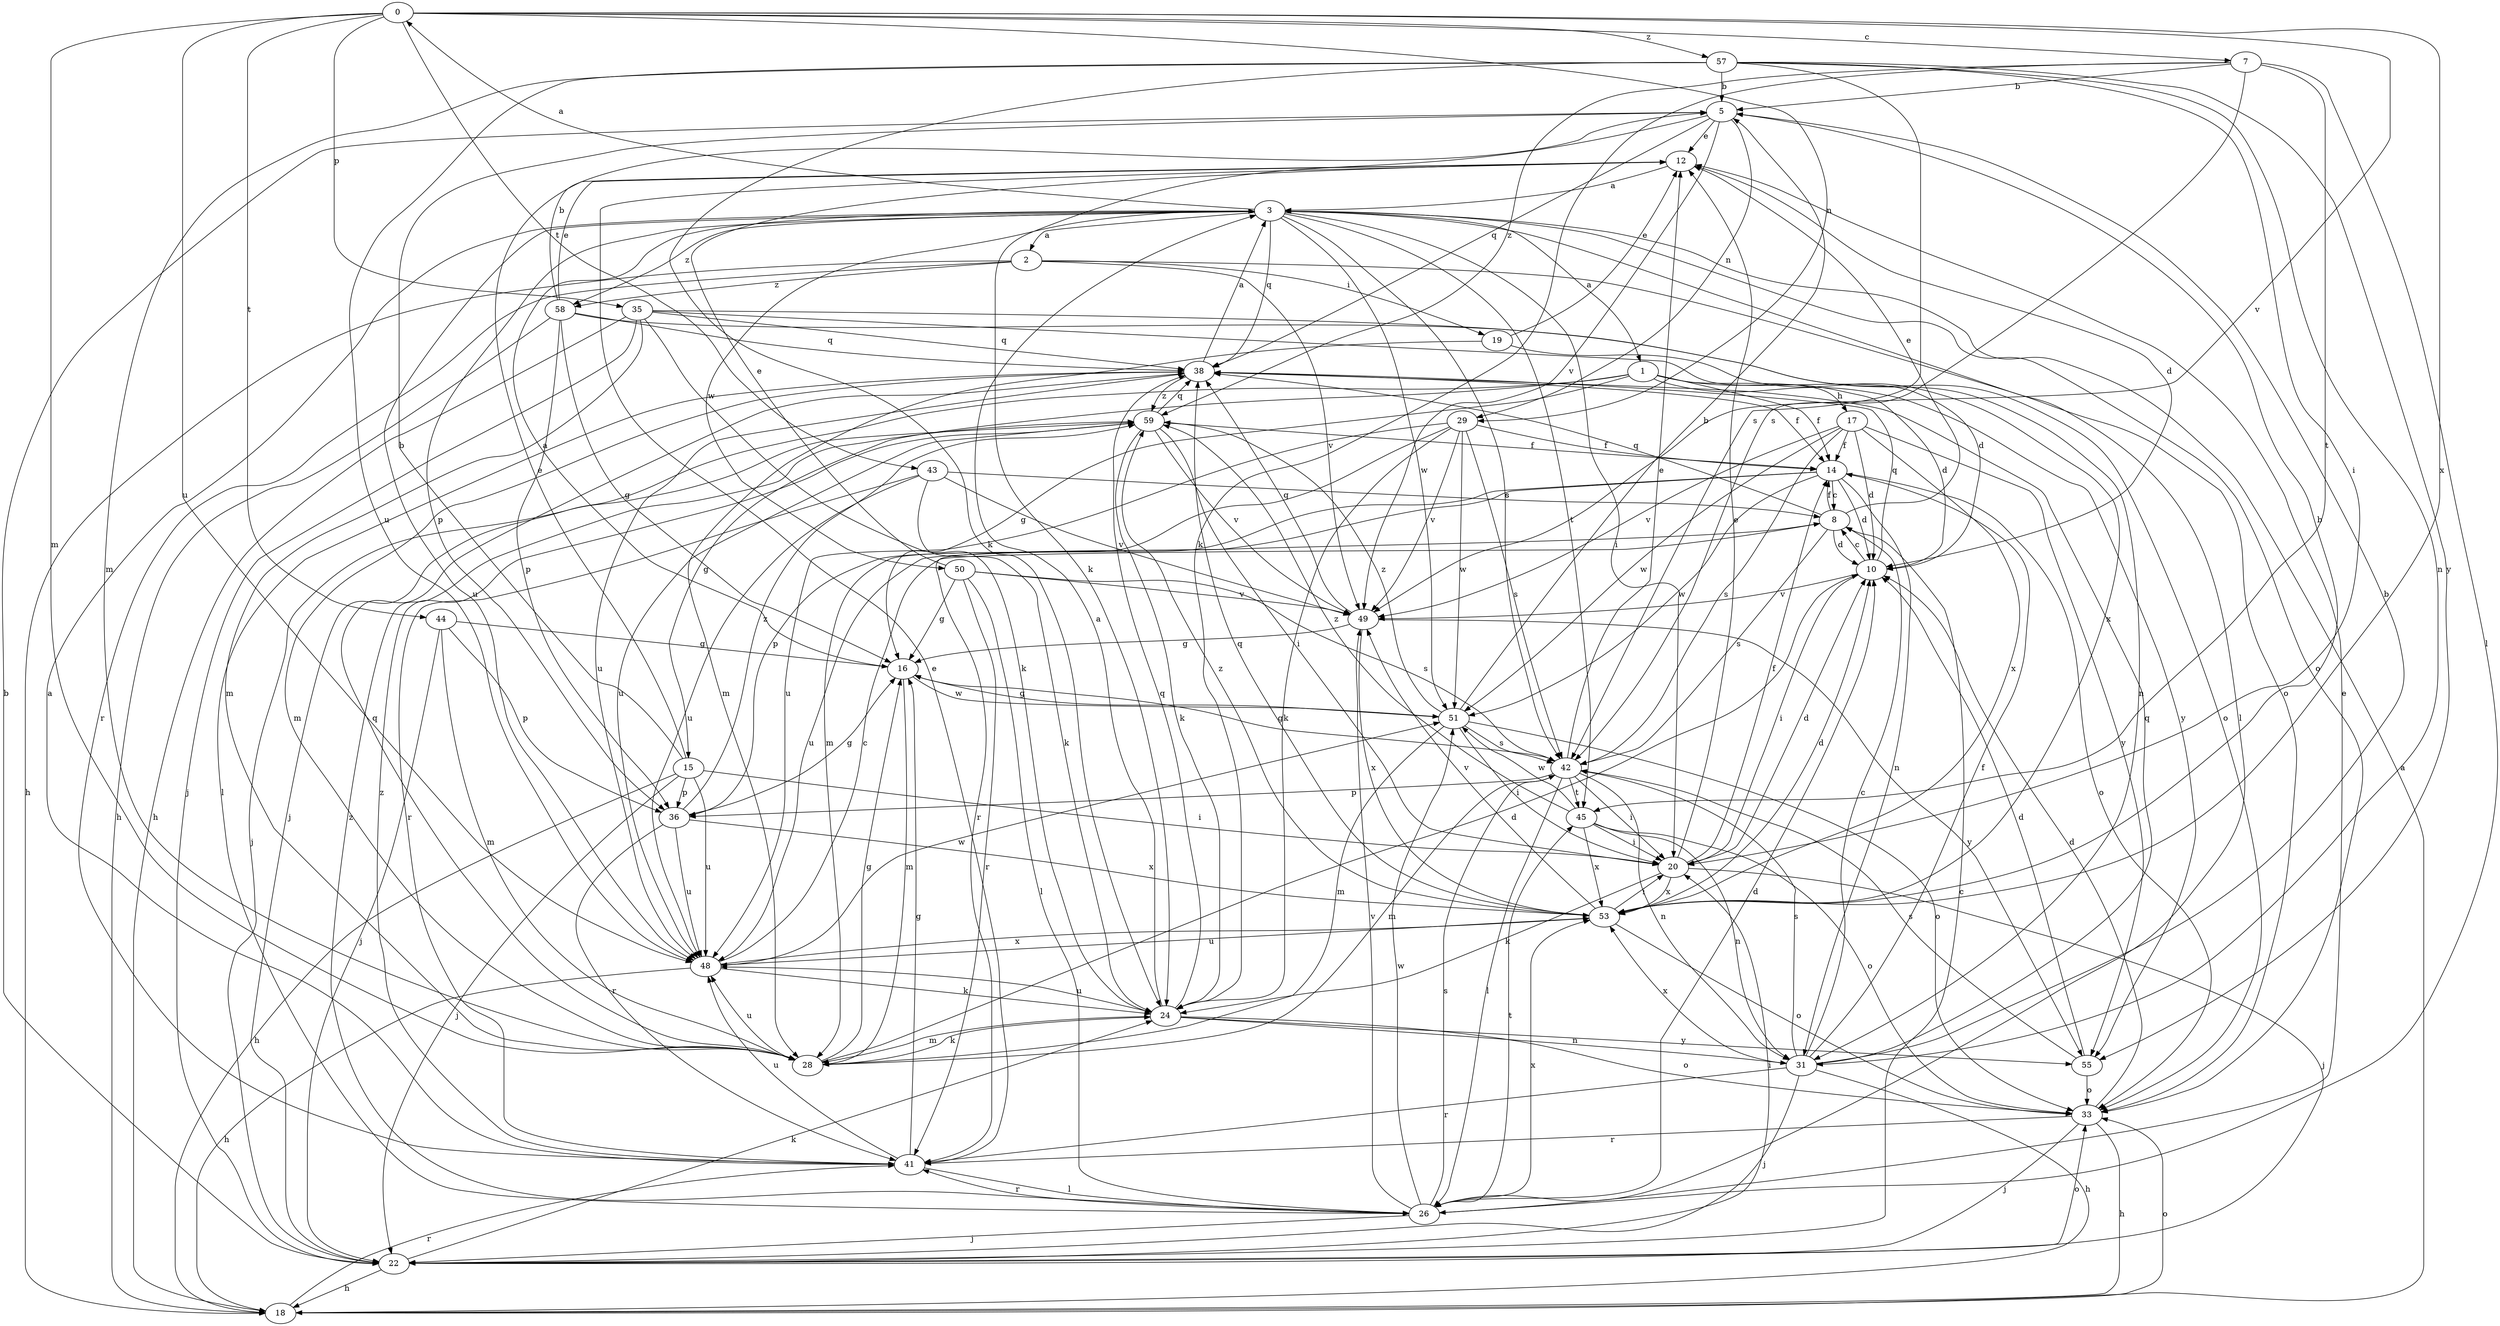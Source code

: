 strict digraph  {
0;
1;
2;
3;
5;
7;
8;
10;
12;
14;
15;
16;
17;
18;
19;
20;
22;
24;
26;
28;
29;
31;
33;
35;
36;
38;
41;
42;
43;
44;
45;
48;
49;
50;
51;
53;
55;
57;
58;
59;
0 -> 7  [label=c];
0 -> 28  [label=m];
0 -> 29  [label=n];
0 -> 35  [label=p];
0 -> 43  [label=t];
0 -> 44  [label=t];
0 -> 48  [label=u];
0 -> 49  [label=v];
0 -> 53  [label=x];
0 -> 57  [label=z];
1 -> 10  [label=d];
1 -> 14  [label=f];
1 -> 15  [label=g];
1 -> 16  [label=g];
1 -> 17  [label=h];
1 -> 22  [label=j];
1 -> 55  [label=y];
2 -> 18  [label=h];
2 -> 19  [label=i];
2 -> 33  [label=o];
2 -> 41  [label=r];
2 -> 49  [label=v];
2 -> 58  [label=z];
3 -> 0  [label=a];
3 -> 1  [label=a];
3 -> 2  [label=a];
3 -> 20  [label=i];
3 -> 26  [label=l];
3 -> 33  [label=o];
3 -> 36  [label=p];
3 -> 38  [label=q];
3 -> 42  [label=s];
3 -> 45  [label=t];
3 -> 48  [label=u];
3 -> 50  [label=w];
3 -> 51  [label=w];
3 -> 58  [label=z];
5 -> 12  [label=e];
5 -> 24  [label=k];
5 -> 29  [label=n];
5 -> 38  [label=q];
5 -> 49  [label=v];
7 -> 5  [label=b];
7 -> 24  [label=k];
7 -> 26  [label=l];
7 -> 42  [label=s];
7 -> 45  [label=t];
7 -> 59  [label=z];
8 -> 10  [label=d];
8 -> 12  [label=e];
8 -> 14  [label=f];
8 -> 38  [label=q];
8 -> 42  [label=s];
8 -> 48  [label=u];
10 -> 8  [label=c];
10 -> 20  [label=i];
10 -> 38  [label=q];
10 -> 49  [label=v];
12 -> 3  [label=a];
12 -> 10  [label=d];
14 -> 8  [label=c];
14 -> 10  [label=d];
14 -> 31  [label=n];
14 -> 33  [label=o];
14 -> 36  [label=p];
14 -> 41  [label=r];
14 -> 51  [label=w];
15 -> 5  [label=b];
15 -> 12  [label=e];
15 -> 18  [label=h];
15 -> 20  [label=i];
15 -> 22  [label=j];
15 -> 36  [label=p];
15 -> 48  [label=u];
16 -> 3  [label=a];
16 -> 28  [label=m];
16 -> 51  [label=w];
17 -> 10  [label=d];
17 -> 14  [label=f];
17 -> 42  [label=s];
17 -> 49  [label=v];
17 -> 51  [label=w];
17 -> 53  [label=x];
17 -> 55  [label=y];
18 -> 3  [label=a];
18 -> 33  [label=o];
18 -> 41  [label=r];
19 -> 12  [label=e];
19 -> 28  [label=m];
19 -> 53  [label=x];
20 -> 10  [label=d];
20 -> 12  [label=e];
20 -> 14  [label=f];
20 -> 22  [label=j];
20 -> 24  [label=k];
20 -> 53  [label=x];
22 -> 5  [label=b];
22 -> 8  [label=c];
22 -> 18  [label=h];
22 -> 20  [label=i];
22 -> 24  [label=k];
22 -> 33  [label=o];
24 -> 3  [label=a];
24 -> 28  [label=m];
24 -> 31  [label=n];
24 -> 33  [label=o];
24 -> 38  [label=q];
24 -> 48  [label=u];
24 -> 55  [label=y];
26 -> 10  [label=d];
26 -> 12  [label=e];
26 -> 22  [label=j];
26 -> 41  [label=r];
26 -> 42  [label=s];
26 -> 45  [label=t];
26 -> 49  [label=v];
26 -> 51  [label=w];
26 -> 53  [label=x];
26 -> 59  [label=z];
28 -> 10  [label=d];
28 -> 16  [label=g];
28 -> 24  [label=k];
28 -> 38  [label=q];
28 -> 48  [label=u];
29 -> 14  [label=f];
29 -> 24  [label=k];
29 -> 28  [label=m];
29 -> 42  [label=s];
29 -> 48  [label=u];
29 -> 49  [label=v];
29 -> 51  [label=w];
31 -> 5  [label=b];
31 -> 8  [label=c];
31 -> 14  [label=f];
31 -> 18  [label=h];
31 -> 22  [label=j];
31 -> 38  [label=q];
31 -> 41  [label=r];
31 -> 42  [label=s];
31 -> 53  [label=x];
33 -> 10  [label=d];
33 -> 18  [label=h];
33 -> 22  [label=j];
33 -> 41  [label=r];
35 -> 10  [label=d];
35 -> 18  [label=h];
35 -> 22  [label=j];
35 -> 24  [label=k];
35 -> 28  [label=m];
35 -> 31  [label=n];
35 -> 38  [label=q];
36 -> 16  [label=g];
36 -> 41  [label=r];
36 -> 48  [label=u];
36 -> 53  [label=x];
36 -> 59  [label=z];
38 -> 3  [label=a];
38 -> 14  [label=f];
38 -> 26  [label=l];
38 -> 28  [label=m];
38 -> 48  [label=u];
38 -> 59  [label=z];
41 -> 3  [label=a];
41 -> 12  [label=e];
41 -> 16  [label=g];
41 -> 26  [label=l];
41 -> 48  [label=u];
41 -> 59  [label=z];
42 -> 12  [label=e];
42 -> 16  [label=g];
42 -> 20  [label=i];
42 -> 26  [label=l];
42 -> 28  [label=m];
42 -> 31  [label=n];
42 -> 36  [label=p];
42 -> 45  [label=t];
43 -> 8  [label=c];
43 -> 24  [label=k];
43 -> 41  [label=r];
43 -> 48  [label=u];
43 -> 49  [label=v];
44 -> 16  [label=g];
44 -> 22  [label=j];
44 -> 28  [label=m];
44 -> 36  [label=p];
45 -> 20  [label=i];
45 -> 31  [label=n];
45 -> 33  [label=o];
45 -> 51  [label=w];
45 -> 53  [label=x];
45 -> 59  [label=z];
48 -> 8  [label=c];
48 -> 18  [label=h];
48 -> 24  [label=k];
48 -> 51  [label=w];
48 -> 53  [label=x];
49 -> 16  [label=g];
49 -> 38  [label=q];
49 -> 53  [label=x];
49 -> 55  [label=y];
50 -> 12  [label=e];
50 -> 16  [label=g];
50 -> 26  [label=l];
50 -> 41  [label=r];
50 -> 42  [label=s];
50 -> 49  [label=v];
51 -> 5  [label=b];
51 -> 16  [label=g];
51 -> 20  [label=i];
51 -> 28  [label=m];
51 -> 33  [label=o];
51 -> 42  [label=s];
51 -> 59  [label=z];
53 -> 5  [label=b];
53 -> 10  [label=d];
53 -> 20  [label=i];
53 -> 33  [label=o];
53 -> 38  [label=q];
53 -> 48  [label=u];
53 -> 49  [label=v];
53 -> 59  [label=z];
55 -> 10  [label=d];
55 -> 33  [label=o];
55 -> 42  [label=s];
57 -> 5  [label=b];
57 -> 20  [label=i];
57 -> 24  [label=k];
57 -> 28  [label=m];
57 -> 31  [label=n];
57 -> 42  [label=s];
57 -> 48  [label=u];
57 -> 55  [label=y];
58 -> 5  [label=b];
58 -> 12  [label=e];
58 -> 16  [label=g];
58 -> 18  [label=h];
58 -> 33  [label=o];
58 -> 36  [label=p];
58 -> 38  [label=q];
59 -> 14  [label=f];
59 -> 20  [label=i];
59 -> 22  [label=j];
59 -> 24  [label=k];
59 -> 38  [label=q];
59 -> 48  [label=u];
59 -> 49  [label=v];
}
